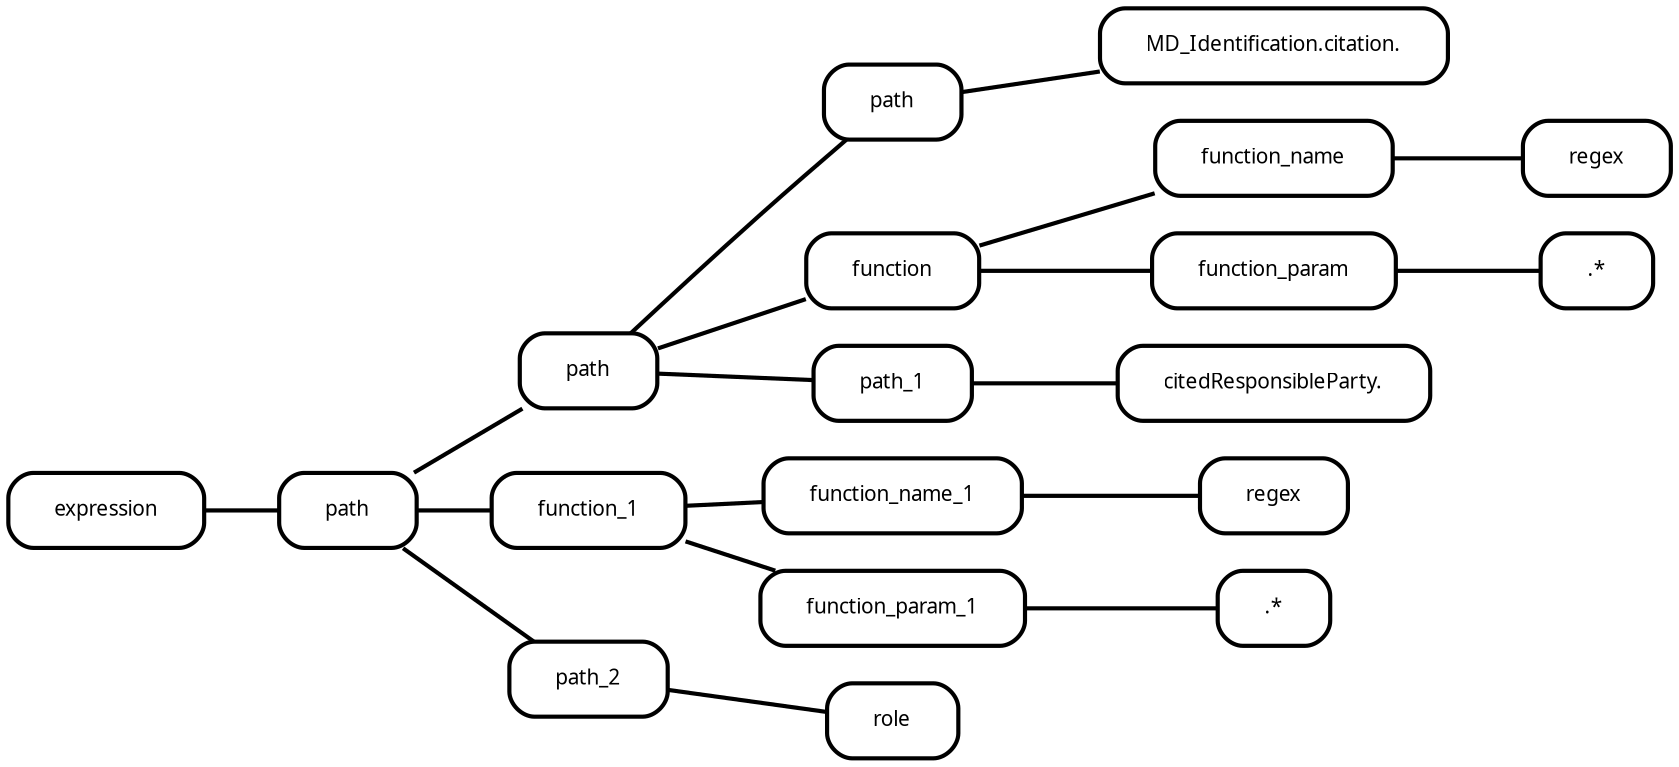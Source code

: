 digraph  {
rankdir=LR;
"0__expression" [fillcolor="#fafafa", fontname="Fira Mono", fontsize=10, label=expression, margin="0.3,0.1", penwidth="2.0", shape=rounded, style=rounded];
"0__expression__path" [fillcolor="#fafafa", fontname="Fira Mono", fontsize=10, label=path, margin="0.3,0.1", penwidth="2.0", shape=rounded, style=rounded];
"0__expression__path__path" [fillcolor="#fafafa", fontname="Fira Mono", fontsize=10, label=path, margin="0.3,0.1", penwidth="2.0", shape=rounded, style=rounded];
"0__expression__path__function_1" [fillcolor="#fafafa", fontname="Fira Mono", fontsize=10, label=function_1, margin="0.3,0.1", penwidth="2.0", shape=rounded, style=rounded];
"0__expression__path__path_2" [fillcolor="#fafafa", fontname="Fira Mono", fontsize=10, label=path_2, margin="0.3,0.1", penwidth="2.0", shape=rounded, style=rounded];
"0__expression__path__path_2__role" [fillcolor="#fafafa", fontname="Fira Mono", fontsize=10, label=role, margin="0.3,0.1", penwidth="2.0", shape=rounded, style=rounded];
"0__expression__path__path__path" [fillcolor="#fafafa", fontname="Fira Mono", fontsize=10, label=path, margin="0.3,0.1", penwidth="2.0", shape=rounded, style=rounded];
"0__expression__path__path__path__MD_Identification.citation." [fillcolor="#fafafa", fontname="Fira Mono", fontsize=10, label="MD_Identification.citation.", margin="0.3,0.1", penwidth="2.0", shape=rounded, style=rounded];
"0__expression__path__path__function" [fillcolor="#fafafa", fontname="Fira Mono", fontsize=10, label=function, margin="0.3,0.1", penwidth="2.0", shape=rounded, style=rounded];
"0__expression__path__path__path_1" [fillcolor="#fafafa", fontname="Fira Mono", fontsize=10, label=path_1, margin="0.3,0.1", penwidth="2.0", shape=rounded, style=rounded];
"0__expression__path__path__path_1__citedResponsibleParty." [fillcolor="#fafafa", fontname="Fira Mono", fontsize=10, label="citedResponsibleParty.", margin="0.3,0.1", penwidth="2.0", shape=rounded, style=rounded];
"0__expression__path__function_1__function_name_1" [fillcolor="#fafafa", fontname="Fira Mono", fontsize=10, label=function_name_1, margin="0.3,0.1", penwidth="2.0", shape=rounded, style=rounded];
"0__expression__path__function_1__function_name_1__regex" [fillcolor="#fafafa", fontname="Fira Mono", fontsize=10, label=regex, margin="0.3,0.1", penwidth="2.0", shape=rounded, style=rounded];
"0__expression__path__function_1__function_param_1" [fillcolor="#fafafa", fontname="Fira Mono", fontsize=10, label=function_param_1, margin="0.3,0.1", penwidth="2.0", shape=rounded, style=rounded];
"0__expression__path__function_1__function_param_1__.*" [fillcolor="#fafafa", fontname="Fira Mono", fontsize=10, label=".*", margin="0.3,0.1", penwidth="2.0", shape=rounded, style=rounded];
"0__expression__path__path__function__function_name" [fillcolor="#fafafa", fontname="Fira Mono", fontsize=10, label=function_name, margin="0.3,0.1", penwidth="2.0", shape=rounded, style=rounded];
"0__expression__path__path__function__function_name__regex" [fillcolor="#fafafa", fontname="Fira Mono", fontsize=10, label=regex, margin="0.3,0.1", penwidth="2.0", shape=rounded, style=rounded];
"0__expression__path__path__function__function_param" [fillcolor="#fafafa", fontname="Fira Mono", fontsize=10, label=function_param, margin="0.3,0.1", penwidth="2.0", shape=rounded, style=rounded];
"0__expression__path__path__function__function_param__.*" [fillcolor="#fafafa", fontname="Fira Mono", fontsize=10, label=".*", margin="0.3,0.1", penwidth="2.0", shape=rounded, style=rounded];
"0__expression" -> "0__expression__path"  [arrowhead=none, key=0, penwidth="2.0"];
"0__expression__path" -> "0__expression__path__path"  [arrowhead=none, key=0, penwidth="2.0"];
"0__expression__path" -> "0__expression__path__function_1"  [arrowhead=none, key=0, penwidth="2.0"];
"0__expression__path" -> "0__expression__path__path_2"  [arrowhead=none, key=0, penwidth="2.0"];
"0__expression__path__path" -> "0__expression__path__path__path"  [arrowhead=none, key=0, penwidth="2.0"];
"0__expression__path__path" -> "0__expression__path__path__function"  [arrowhead=none, key=0, penwidth="2.0"];
"0__expression__path__path" -> "0__expression__path__path__path_1"  [arrowhead=none, key=0, penwidth="2.0"];
"0__expression__path__function_1" -> "0__expression__path__function_1__function_name_1"  [arrowhead=none, key=0, penwidth="2.0"];
"0__expression__path__function_1" -> "0__expression__path__function_1__function_param_1"  [arrowhead=none, key=0, penwidth="2.0"];
"0__expression__path__path_2" -> "0__expression__path__path_2__role"  [arrowhead=none, key=0, penwidth="2.0"];
"0__expression__path__path__path" -> "0__expression__path__path__path__MD_Identification.citation."  [arrowhead=none, key=0, penwidth="2.0"];
"0__expression__path__path__function" -> "0__expression__path__path__function__function_name"  [arrowhead=none, key=0, penwidth="2.0"];
"0__expression__path__path__function" -> "0__expression__path__path__function__function_param"  [arrowhead=none, key=0, penwidth="2.0"];
"0__expression__path__path__path_1" -> "0__expression__path__path__path_1__citedResponsibleParty."  [arrowhead=none, key=0, penwidth="2.0"];
"0__expression__path__function_1__function_name_1" -> "0__expression__path__function_1__function_name_1__regex"  [arrowhead=none, key=0, penwidth="2.0"];
"0__expression__path__function_1__function_param_1" -> "0__expression__path__function_1__function_param_1__.*"  [arrowhead=none, key=0, penwidth="2.0"];
"0__expression__path__path__function__function_name" -> "0__expression__path__path__function__function_name__regex"  [arrowhead=none, key=0, penwidth="2.0"];
"0__expression__path__path__function__function_param" -> "0__expression__path__path__function__function_param__.*"  [arrowhead=none, key=0, penwidth="2.0"];
}
